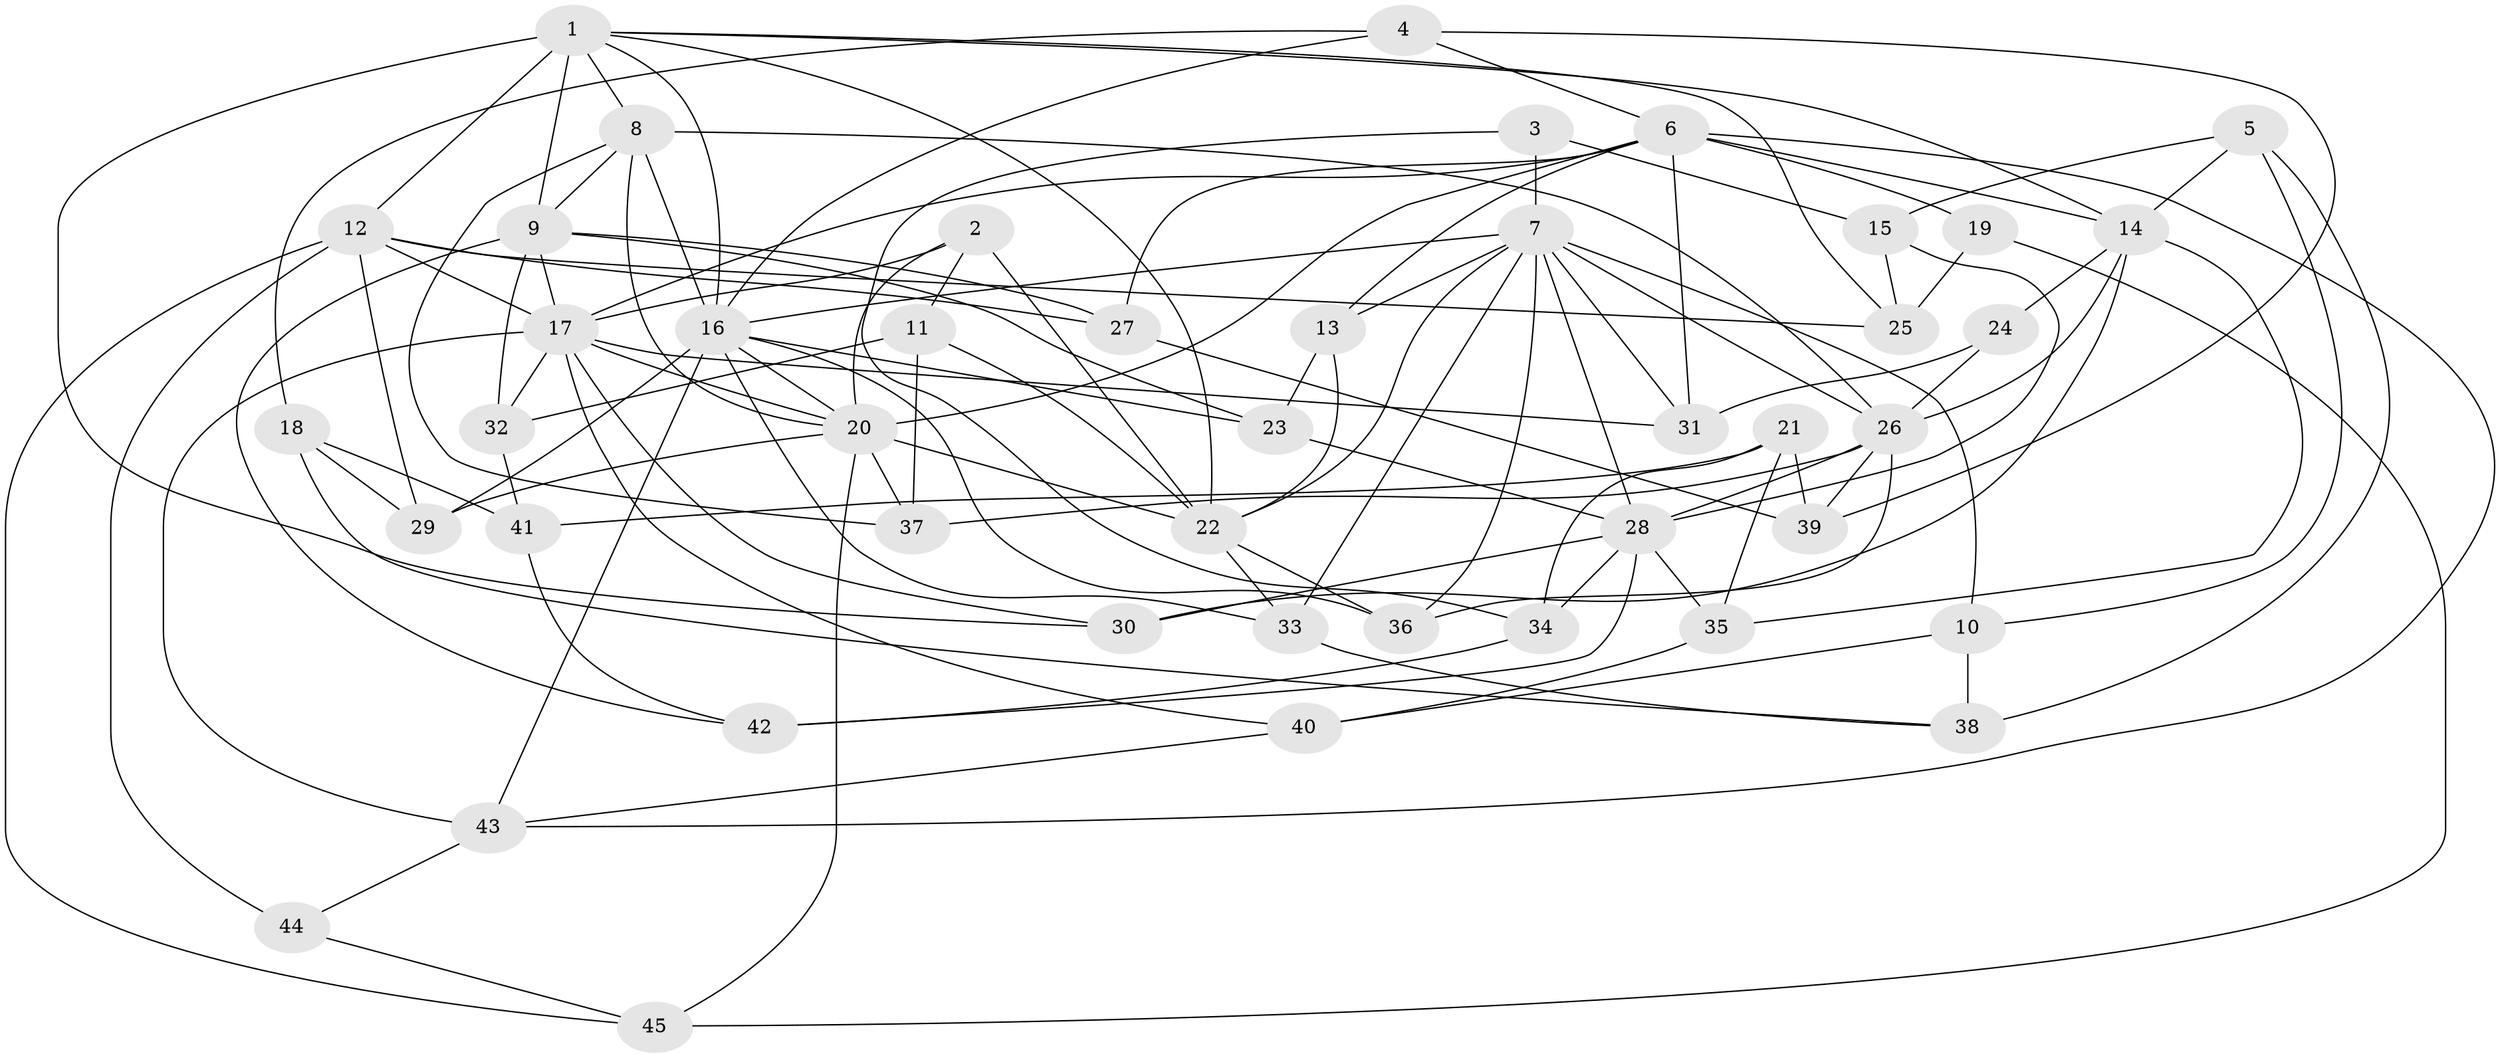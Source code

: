 // original degree distribution, {4: 1.0}
// Generated by graph-tools (version 1.1) at 2025/37/03/09/25 02:37:47]
// undirected, 45 vertices, 116 edges
graph export_dot {
graph [start="1"]
  node [color=gray90,style=filled];
  1;
  2;
  3;
  4;
  5;
  6;
  7;
  8;
  9;
  10;
  11;
  12;
  13;
  14;
  15;
  16;
  17;
  18;
  19;
  20;
  21;
  22;
  23;
  24;
  25;
  26;
  27;
  28;
  29;
  30;
  31;
  32;
  33;
  34;
  35;
  36;
  37;
  38;
  39;
  40;
  41;
  42;
  43;
  44;
  45;
  1 -- 8 [weight=1.0];
  1 -- 9 [weight=3.0];
  1 -- 12 [weight=2.0];
  1 -- 14 [weight=2.0];
  1 -- 16 [weight=1.0];
  1 -- 22 [weight=1.0];
  1 -- 25 [weight=1.0];
  1 -- 30 [weight=1.0];
  2 -- 11 [weight=1.0];
  2 -- 17 [weight=1.0];
  2 -- 20 [weight=1.0];
  2 -- 22 [weight=1.0];
  3 -- 7 [weight=2.0];
  3 -- 15 [weight=1.0];
  3 -- 34 [weight=1.0];
  4 -- 6 [weight=1.0];
  4 -- 16 [weight=1.0];
  4 -- 18 [weight=1.0];
  4 -- 39 [weight=1.0];
  5 -- 10 [weight=1.0];
  5 -- 14 [weight=1.0];
  5 -- 15 [weight=1.0];
  5 -- 38 [weight=1.0];
  6 -- 13 [weight=1.0];
  6 -- 14 [weight=1.0];
  6 -- 17 [weight=1.0];
  6 -- 19 [weight=2.0];
  6 -- 20 [weight=1.0];
  6 -- 27 [weight=1.0];
  6 -- 31 [weight=1.0];
  6 -- 43 [weight=1.0];
  7 -- 10 [weight=1.0];
  7 -- 13 [weight=1.0];
  7 -- 16 [weight=1.0];
  7 -- 22 [weight=1.0];
  7 -- 26 [weight=1.0];
  7 -- 28 [weight=2.0];
  7 -- 31 [weight=1.0];
  7 -- 33 [weight=1.0];
  7 -- 36 [weight=1.0];
  8 -- 9 [weight=2.0];
  8 -- 16 [weight=1.0];
  8 -- 20 [weight=2.0];
  8 -- 26 [weight=1.0];
  8 -- 37 [weight=1.0];
  9 -- 17 [weight=1.0];
  9 -- 23 [weight=1.0];
  9 -- 27 [weight=1.0];
  9 -- 32 [weight=1.0];
  9 -- 42 [weight=1.0];
  10 -- 38 [weight=1.0];
  10 -- 40 [weight=1.0];
  11 -- 22 [weight=1.0];
  11 -- 32 [weight=1.0];
  11 -- 37 [weight=1.0];
  12 -- 17 [weight=2.0];
  12 -- 25 [weight=1.0];
  12 -- 27 [weight=1.0];
  12 -- 29 [weight=1.0];
  12 -- 44 [weight=2.0];
  12 -- 45 [weight=1.0];
  13 -- 22 [weight=1.0];
  13 -- 23 [weight=1.0];
  14 -- 24 [weight=2.0];
  14 -- 26 [weight=2.0];
  14 -- 30 [weight=1.0];
  14 -- 35 [weight=1.0];
  15 -- 25 [weight=1.0];
  15 -- 28 [weight=1.0];
  16 -- 20 [weight=1.0];
  16 -- 23 [weight=1.0];
  16 -- 29 [weight=1.0];
  16 -- 33 [weight=1.0];
  16 -- 36 [weight=1.0];
  16 -- 43 [weight=1.0];
  17 -- 20 [weight=1.0];
  17 -- 30 [weight=1.0];
  17 -- 31 [weight=1.0];
  17 -- 32 [weight=1.0];
  17 -- 40 [weight=1.0];
  17 -- 43 [weight=2.0];
  18 -- 29 [weight=1.0];
  18 -- 38 [weight=1.0];
  18 -- 41 [weight=1.0];
  19 -- 25 [weight=1.0];
  19 -- 45 [weight=1.0];
  20 -- 22 [weight=1.0];
  20 -- 29 [weight=1.0];
  20 -- 37 [weight=1.0];
  20 -- 45 [weight=1.0];
  21 -- 34 [weight=1.0];
  21 -- 35 [weight=1.0];
  21 -- 39 [weight=1.0];
  21 -- 41 [weight=1.0];
  22 -- 33 [weight=1.0];
  22 -- 36 [weight=1.0];
  23 -- 28 [weight=1.0];
  24 -- 26 [weight=1.0];
  24 -- 31 [weight=1.0];
  26 -- 28 [weight=2.0];
  26 -- 36 [weight=1.0];
  26 -- 37 [weight=1.0];
  26 -- 39 [weight=1.0];
  27 -- 39 [weight=1.0];
  28 -- 30 [weight=1.0];
  28 -- 34 [weight=1.0];
  28 -- 35 [weight=1.0];
  28 -- 42 [weight=1.0];
  32 -- 41 [weight=1.0];
  33 -- 38 [weight=1.0];
  34 -- 42 [weight=1.0];
  35 -- 40 [weight=1.0];
  40 -- 43 [weight=1.0];
  41 -- 42 [weight=1.0];
  43 -- 44 [weight=1.0];
  44 -- 45 [weight=1.0];
}
